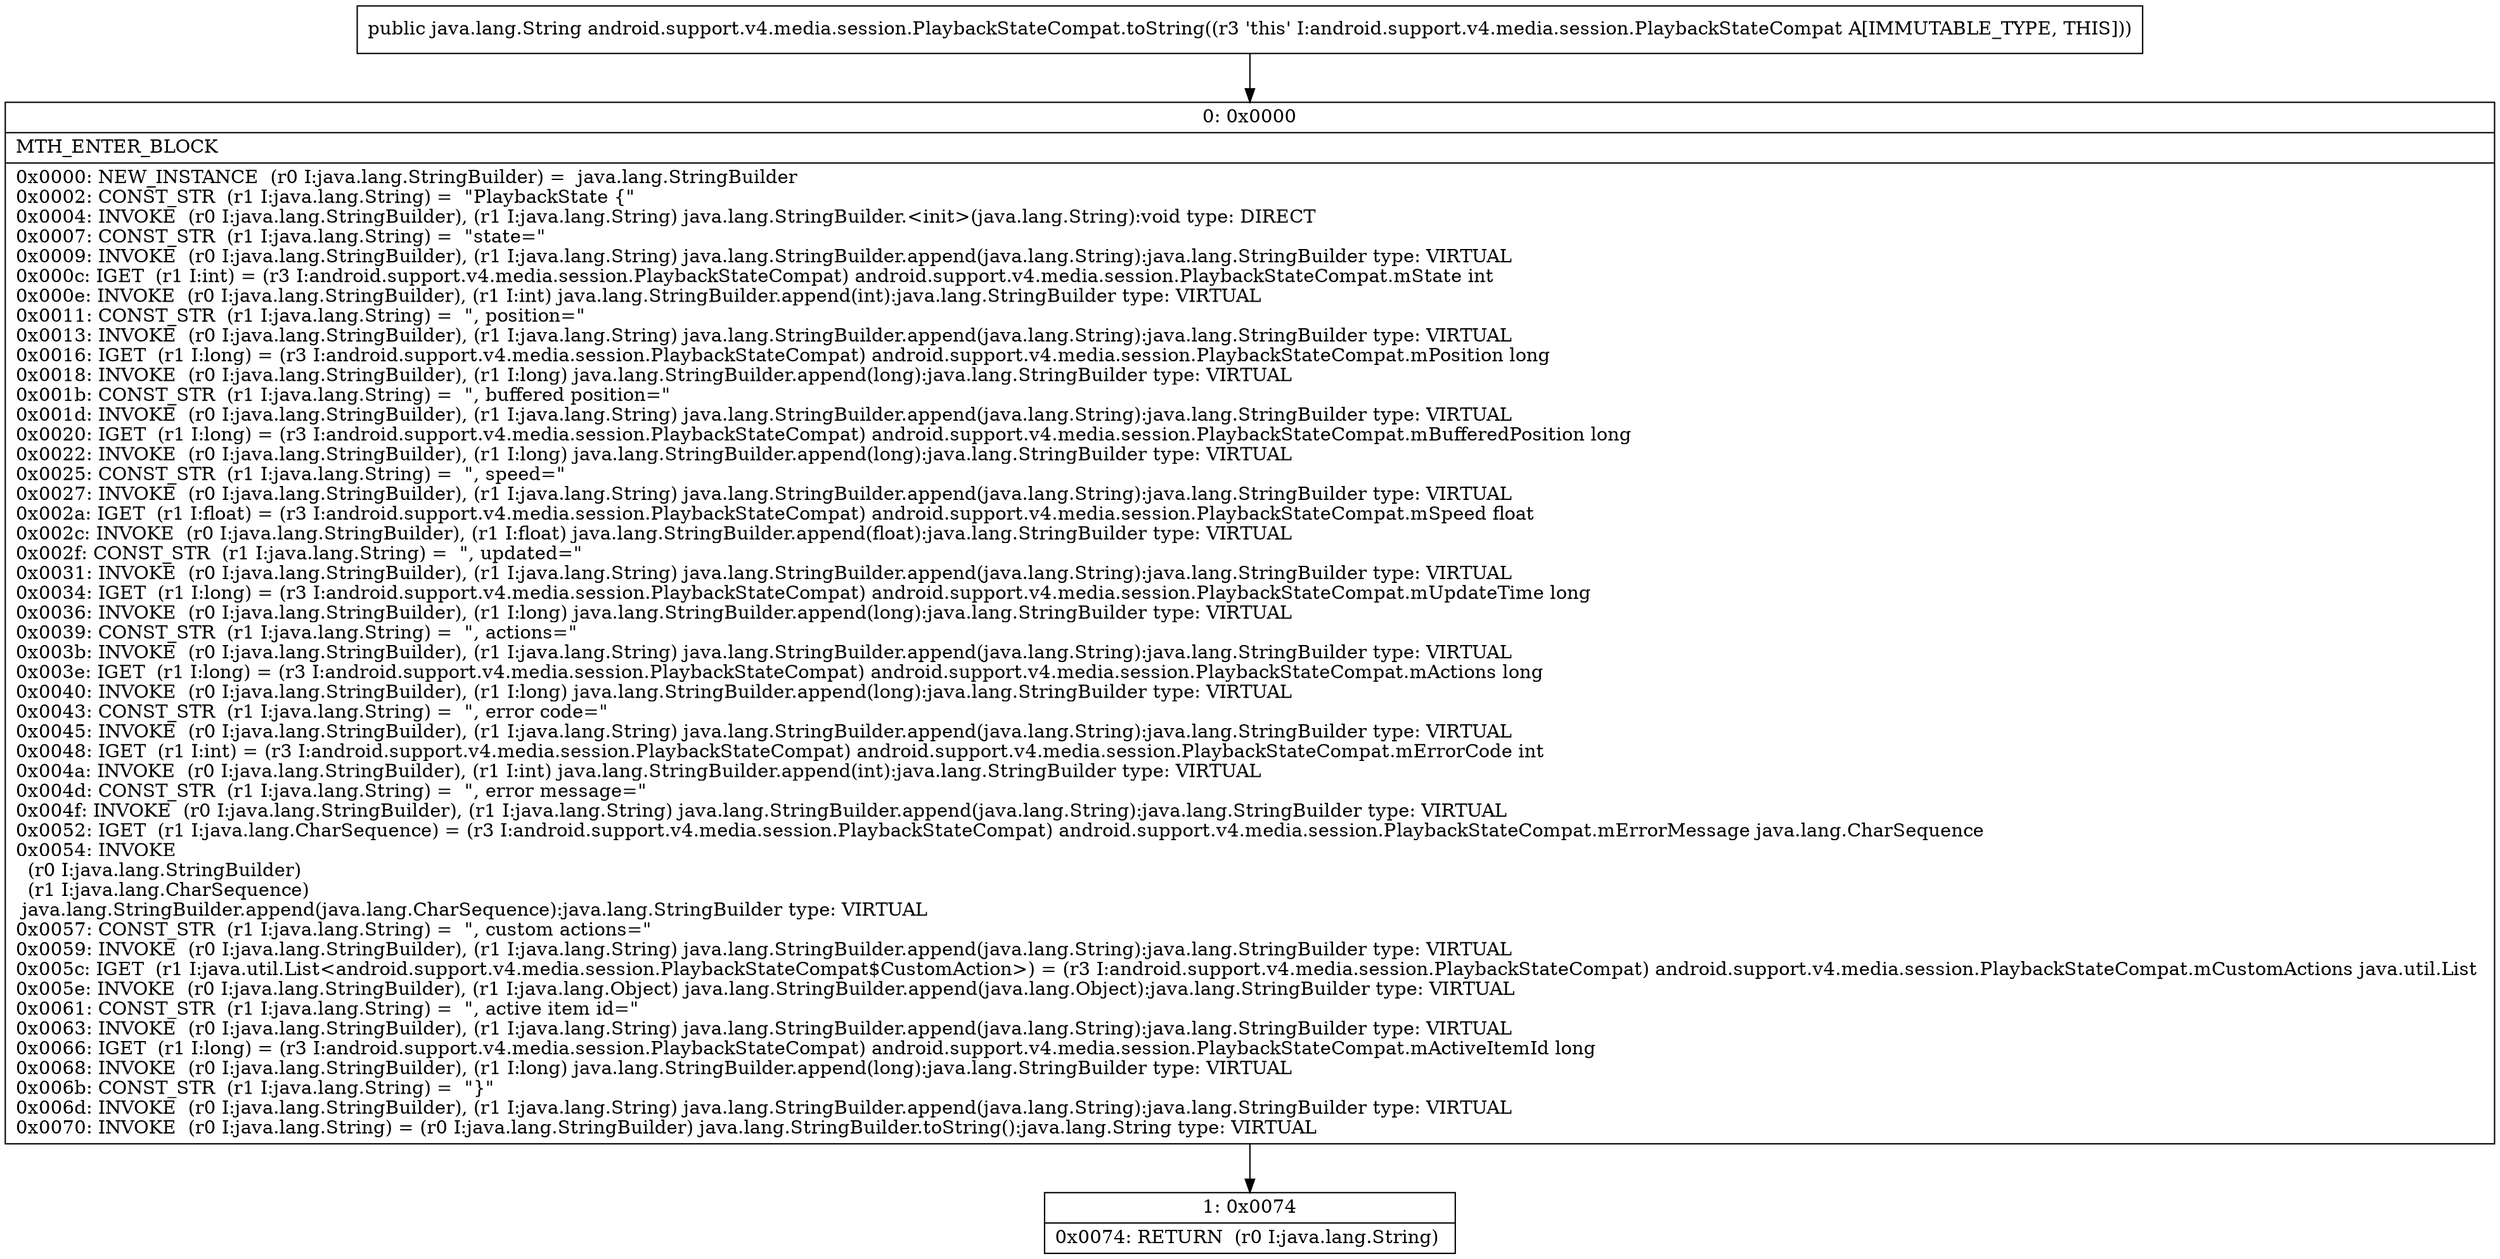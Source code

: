 digraph "CFG forandroid.support.v4.media.session.PlaybackStateCompat.toString()Ljava\/lang\/String;" {
Node_0 [shape=record,label="{0\:\ 0x0000|MTH_ENTER_BLOCK\l|0x0000: NEW_INSTANCE  (r0 I:java.lang.StringBuilder) =  java.lang.StringBuilder \l0x0002: CONST_STR  (r1 I:java.lang.String) =  \"PlaybackState \{\" \l0x0004: INVOKE  (r0 I:java.lang.StringBuilder), (r1 I:java.lang.String) java.lang.StringBuilder.\<init\>(java.lang.String):void type: DIRECT \l0x0007: CONST_STR  (r1 I:java.lang.String) =  \"state=\" \l0x0009: INVOKE  (r0 I:java.lang.StringBuilder), (r1 I:java.lang.String) java.lang.StringBuilder.append(java.lang.String):java.lang.StringBuilder type: VIRTUAL \l0x000c: IGET  (r1 I:int) = (r3 I:android.support.v4.media.session.PlaybackStateCompat) android.support.v4.media.session.PlaybackStateCompat.mState int \l0x000e: INVOKE  (r0 I:java.lang.StringBuilder), (r1 I:int) java.lang.StringBuilder.append(int):java.lang.StringBuilder type: VIRTUAL \l0x0011: CONST_STR  (r1 I:java.lang.String) =  \", position=\" \l0x0013: INVOKE  (r0 I:java.lang.StringBuilder), (r1 I:java.lang.String) java.lang.StringBuilder.append(java.lang.String):java.lang.StringBuilder type: VIRTUAL \l0x0016: IGET  (r1 I:long) = (r3 I:android.support.v4.media.session.PlaybackStateCompat) android.support.v4.media.session.PlaybackStateCompat.mPosition long \l0x0018: INVOKE  (r0 I:java.lang.StringBuilder), (r1 I:long) java.lang.StringBuilder.append(long):java.lang.StringBuilder type: VIRTUAL \l0x001b: CONST_STR  (r1 I:java.lang.String) =  \", buffered position=\" \l0x001d: INVOKE  (r0 I:java.lang.StringBuilder), (r1 I:java.lang.String) java.lang.StringBuilder.append(java.lang.String):java.lang.StringBuilder type: VIRTUAL \l0x0020: IGET  (r1 I:long) = (r3 I:android.support.v4.media.session.PlaybackStateCompat) android.support.v4.media.session.PlaybackStateCompat.mBufferedPosition long \l0x0022: INVOKE  (r0 I:java.lang.StringBuilder), (r1 I:long) java.lang.StringBuilder.append(long):java.lang.StringBuilder type: VIRTUAL \l0x0025: CONST_STR  (r1 I:java.lang.String) =  \", speed=\" \l0x0027: INVOKE  (r0 I:java.lang.StringBuilder), (r1 I:java.lang.String) java.lang.StringBuilder.append(java.lang.String):java.lang.StringBuilder type: VIRTUAL \l0x002a: IGET  (r1 I:float) = (r3 I:android.support.v4.media.session.PlaybackStateCompat) android.support.v4.media.session.PlaybackStateCompat.mSpeed float \l0x002c: INVOKE  (r0 I:java.lang.StringBuilder), (r1 I:float) java.lang.StringBuilder.append(float):java.lang.StringBuilder type: VIRTUAL \l0x002f: CONST_STR  (r1 I:java.lang.String) =  \", updated=\" \l0x0031: INVOKE  (r0 I:java.lang.StringBuilder), (r1 I:java.lang.String) java.lang.StringBuilder.append(java.lang.String):java.lang.StringBuilder type: VIRTUAL \l0x0034: IGET  (r1 I:long) = (r3 I:android.support.v4.media.session.PlaybackStateCompat) android.support.v4.media.session.PlaybackStateCompat.mUpdateTime long \l0x0036: INVOKE  (r0 I:java.lang.StringBuilder), (r1 I:long) java.lang.StringBuilder.append(long):java.lang.StringBuilder type: VIRTUAL \l0x0039: CONST_STR  (r1 I:java.lang.String) =  \", actions=\" \l0x003b: INVOKE  (r0 I:java.lang.StringBuilder), (r1 I:java.lang.String) java.lang.StringBuilder.append(java.lang.String):java.lang.StringBuilder type: VIRTUAL \l0x003e: IGET  (r1 I:long) = (r3 I:android.support.v4.media.session.PlaybackStateCompat) android.support.v4.media.session.PlaybackStateCompat.mActions long \l0x0040: INVOKE  (r0 I:java.lang.StringBuilder), (r1 I:long) java.lang.StringBuilder.append(long):java.lang.StringBuilder type: VIRTUAL \l0x0043: CONST_STR  (r1 I:java.lang.String) =  \", error code=\" \l0x0045: INVOKE  (r0 I:java.lang.StringBuilder), (r1 I:java.lang.String) java.lang.StringBuilder.append(java.lang.String):java.lang.StringBuilder type: VIRTUAL \l0x0048: IGET  (r1 I:int) = (r3 I:android.support.v4.media.session.PlaybackStateCompat) android.support.v4.media.session.PlaybackStateCompat.mErrorCode int \l0x004a: INVOKE  (r0 I:java.lang.StringBuilder), (r1 I:int) java.lang.StringBuilder.append(int):java.lang.StringBuilder type: VIRTUAL \l0x004d: CONST_STR  (r1 I:java.lang.String) =  \", error message=\" \l0x004f: INVOKE  (r0 I:java.lang.StringBuilder), (r1 I:java.lang.String) java.lang.StringBuilder.append(java.lang.String):java.lang.StringBuilder type: VIRTUAL \l0x0052: IGET  (r1 I:java.lang.CharSequence) = (r3 I:android.support.v4.media.session.PlaybackStateCompat) android.support.v4.media.session.PlaybackStateCompat.mErrorMessage java.lang.CharSequence \l0x0054: INVOKE  \l  (r0 I:java.lang.StringBuilder)\l  (r1 I:java.lang.CharSequence)\l java.lang.StringBuilder.append(java.lang.CharSequence):java.lang.StringBuilder type: VIRTUAL \l0x0057: CONST_STR  (r1 I:java.lang.String) =  \", custom actions=\" \l0x0059: INVOKE  (r0 I:java.lang.StringBuilder), (r1 I:java.lang.String) java.lang.StringBuilder.append(java.lang.String):java.lang.StringBuilder type: VIRTUAL \l0x005c: IGET  (r1 I:java.util.List\<android.support.v4.media.session.PlaybackStateCompat$CustomAction\>) = (r3 I:android.support.v4.media.session.PlaybackStateCompat) android.support.v4.media.session.PlaybackStateCompat.mCustomActions java.util.List \l0x005e: INVOKE  (r0 I:java.lang.StringBuilder), (r1 I:java.lang.Object) java.lang.StringBuilder.append(java.lang.Object):java.lang.StringBuilder type: VIRTUAL \l0x0061: CONST_STR  (r1 I:java.lang.String) =  \", active item id=\" \l0x0063: INVOKE  (r0 I:java.lang.StringBuilder), (r1 I:java.lang.String) java.lang.StringBuilder.append(java.lang.String):java.lang.StringBuilder type: VIRTUAL \l0x0066: IGET  (r1 I:long) = (r3 I:android.support.v4.media.session.PlaybackStateCompat) android.support.v4.media.session.PlaybackStateCompat.mActiveItemId long \l0x0068: INVOKE  (r0 I:java.lang.StringBuilder), (r1 I:long) java.lang.StringBuilder.append(long):java.lang.StringBuilder type: VIRTUAL \l0x006b: CONST_STR  (r1 I:java.lang.String) =  \"\}\" \l0x006d: INVOKE  (r0 I:java.lang.StringBuilder), (r1 I:java.lang.String) java.lang.StringBuilder.append(java.lang.String):java.lang.StringBuilder type: VIRTUAL \l0x0070: INVOKE  (r0 I:java.lang.String) = (r0 I:java.lang.StringBuilder) java.lang.StringBuilder.toString():java.lang.String type: VIRTUAL \l}"];
Node_1 [shape=record,label="{1\:\ 0x0074|0x0074: RETURN  (r0 I:java.lang.String) \l}"];
MethodNode[shape=record,label="{public java.lang.String android.support.v4.media.session.PlaybackStateCompat.toString((r3 'this' I:android.support.v4.media.session.PlaybackStateCompat A[IMMUTABLE_TYPE, THIS])) }"];
MethodNode -> Node_0;
Node_0 -> Node_1;
}

